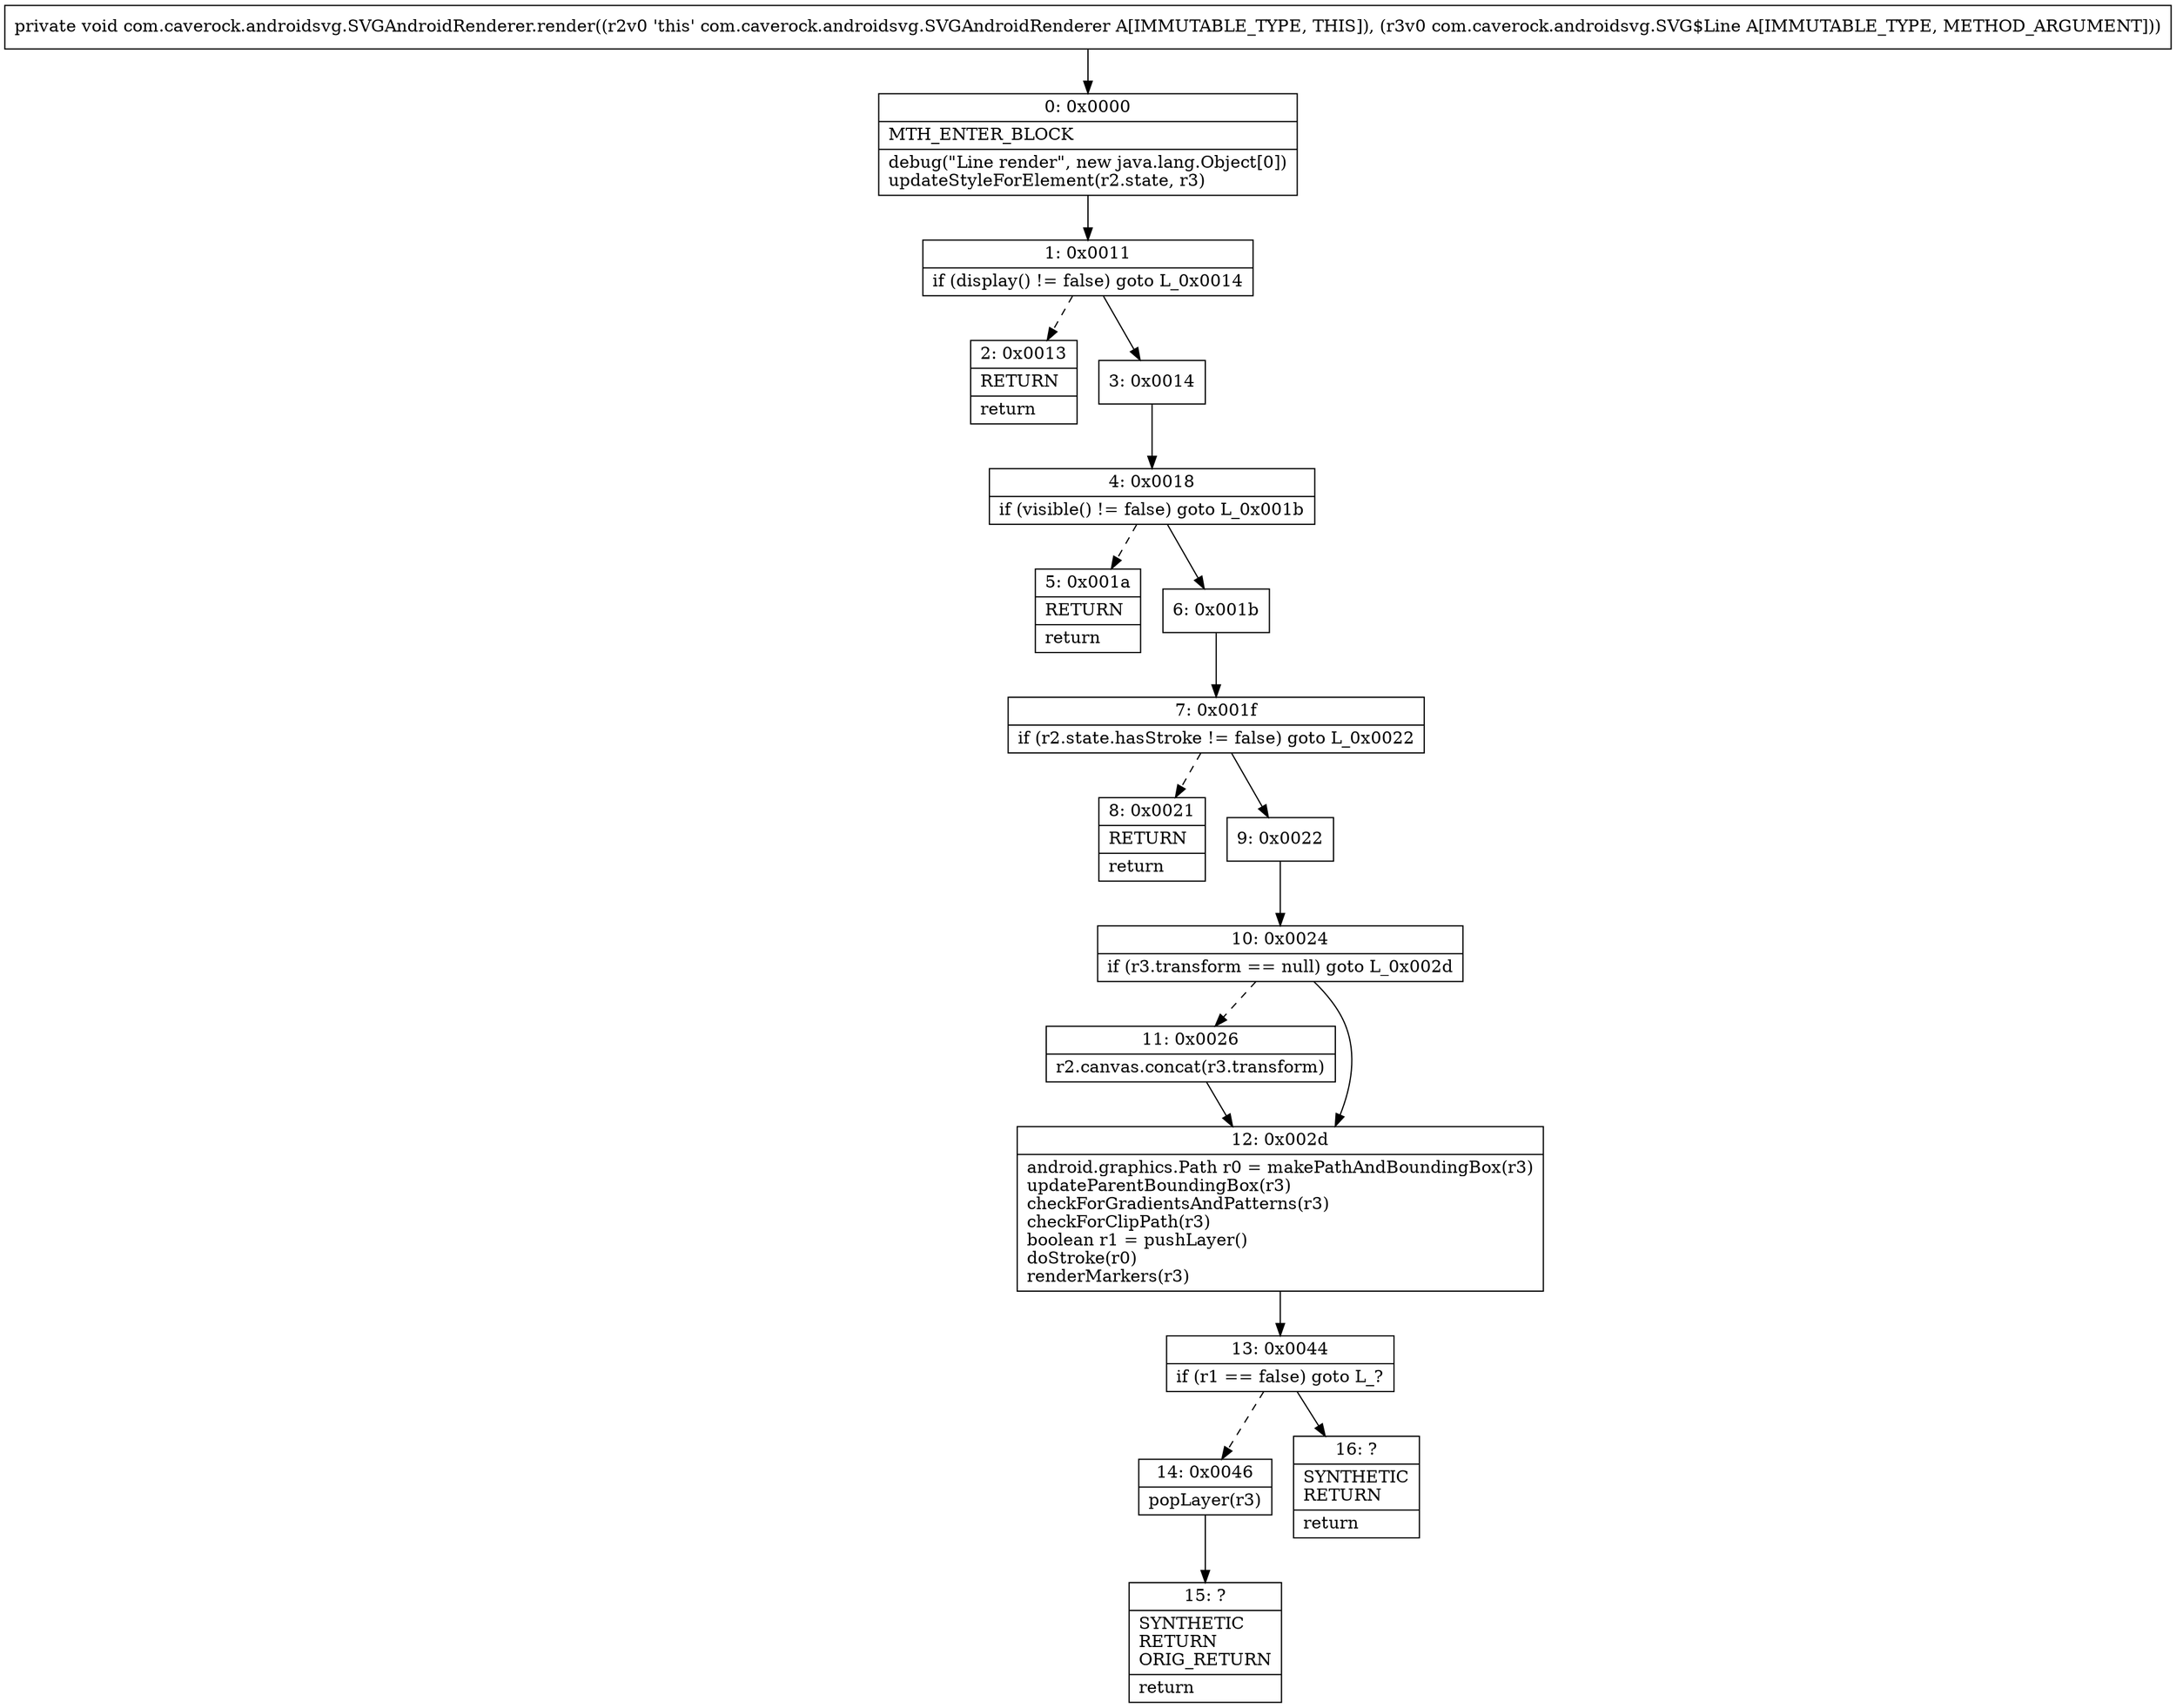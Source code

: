 digraph "CFG forcom.caverock.androidsvg.SVGAndroidRenderer.render(Lcom\/caverock\/androidsvg\/SVG$Line;)V" {
Node_0 [shape=record,label="{0\:\ 0x0000|MTH_ENTER_BLOCK\l|debug(\"Line render\", new java.lang.Object[0])\lupdateStyleForElement(r2.state, r3)\l}"];
Node_1 [shape=record,label="{1\:\ 0x0011|if (display() != false) goto L_0x0014\l}"];
Node_2 [shape=record,label="{2\:\ 0x0013|RETURN\l|return\l}"];
Node_3 [shape=record,label="{3\:\ 0x0014}"];
Node_4 [shape=record,label="{4\:\ 0x0018|if (visible() != false) goto L_0x001b\l}"];
Node_5 [shape=record,label="{5\:\ 0x001a|RETURN\l|return\l}"];
Node_6 [shape=record,label="{6\:\ 0x001b}"];
Node_7 [shape=record,label="{7\:\ 0x001f|if (r2.state.hasStroke != false) goto L_0x0022\l}"];
Node_8 [shape=record,label="{8\:\ 0x0021|RETURN\l|return\l}"];
Node_9 [shape=record,label="{9\:\ 0x0022}"];
Node_10 [shape=record,label="{10\:\ 0x0024|if (r3.transform == null) goto L_0x002d\l}"];
Node_11 [shape=record,label="{11\:\ 0x0026|r2.canvas.concat(r3.transform)\l}"];
Node_12 [shape=record,label="{12\:\ 0x002d|android.graphics.Path r0 = makePathAndBoundingBox(r3)\lupdateParentBoundingBox(r3)\lcheckForGradientsAndPatterns(r3)\lcheckForClipPath(r3)\lboolean r1 = pushLayer()\ldoStroke(r0)\lrenderMarkers(r3)\l}"];
Node_13 [shape=record,label="{13\:\ 0x0044|if (r1 == false) goto L_?\l}"];
Node_14 [shape=record,label="{14\:\ 0x0046|popLayer(r3)\l}"];
Node_15 [shape=record,label="{15\:\ ?|SYNTHETIC\lRETURN\lORIG_RETURN\l|return\l}"];
Node_16 [shape=record,label="{16\:\ ?|SYNTHETIC\lRETURN\l|return\l}"];
MethodNode[shape=record,label="{private void com.caverock.androidsvg.SVGAndroidRenderer.render((r2v0 'this' com.caverock.androidsvg.SVGAndroidRenderer A[IMMUTABLE_TYPE, THIS]), (r3v0 com.caverock.androidsvg.SVG$Line A[IMMUTABLE_TYPE, METHOD_ARGUMENT])) }"];
MethodNode -> Node_0;
Node_0 -> Node_1;
Node_1 -> Node_2[style=dashed];
Node_1 -> Node_3;
Node_3 -> Node_4;
Node_4 -> Node_5[style=dashed];
Node_4 -> Node_6;
Node_6 -> Node_7;
Node_7 -> Node_8[style=dashed];
Node_7 -> Node_9;
Node_9 -> Node_10;
Node_10 -> Node_11[style=dashed];
Node_10 -> Node_12;
Node_11 -> Node_12;
Node_12 -> Node_13;
Node_13 -> Node_14[style=dashed];
Node_13 -> Node_16;
Node_14 -> Node_15;
}

